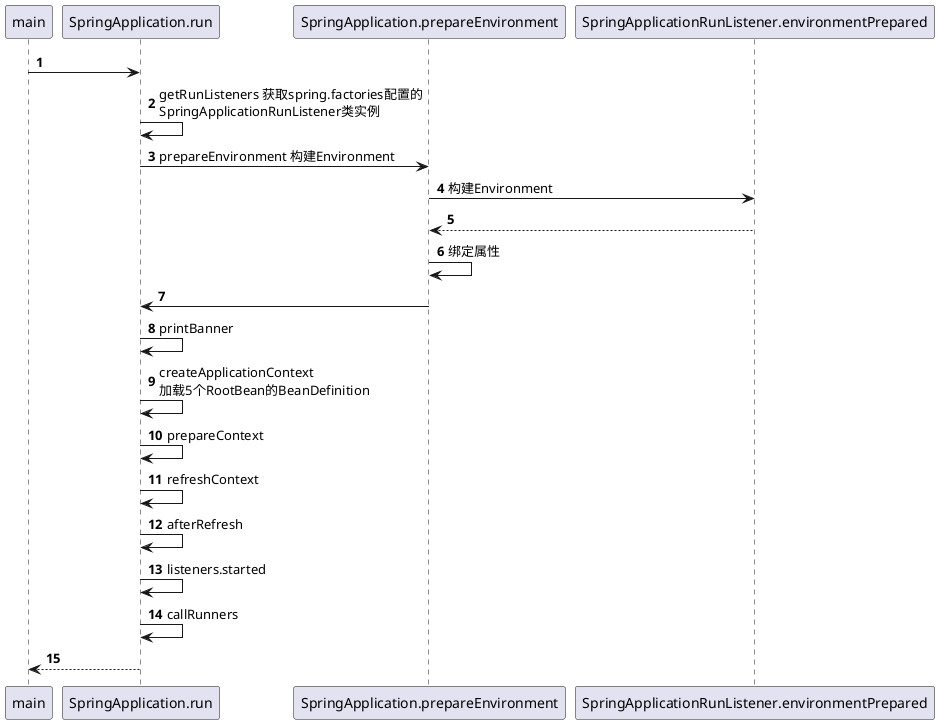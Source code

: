 @startuml
'https://plantuml.com/sequence-diagram

autonumber

main -> SpringApplication.run
SpringApplication.run -> SpringApplication.run : getRunListeners 获取spring.factories配置的\nSpringApplicationRunListener类实例
SpringApplication.run -> SpringApplication.prepareEnvironment : prepareEnvironment 构建Environment
SpringApplication.prepareEnvironment -> SpringApplicationRunListener.environmentPrepared : 构建Environment
SpringApplicationRunListener.environmentPrepared --> SpringApplication.prepareEnvironment
SpringApplication.prepareEnvironment -> SpringApplication.prepareEnvironment : 绑定属性
SpringApplication.prepareEnvironment -> SpringApplication.run
SpringApplication.run -> SpringApplication.run : printBanner
SpringApplication.run -> SpringApplication.run : createApplicationContext\n加载5个RootBean的BeanDefinition
SpringApplication.run -> SpringApplication.run : prepareContext
SpringApplication.run -> SpringApplication.run : refreshContext
SpringApplication.run -> SpringApplication.run : afterRefresh
SpringApplication.run -> SpringApplication.run : listeners.started
SpringApplication.run -> SpringApplication.run : callRunners
SpringApplication.run --> main

@enduml

